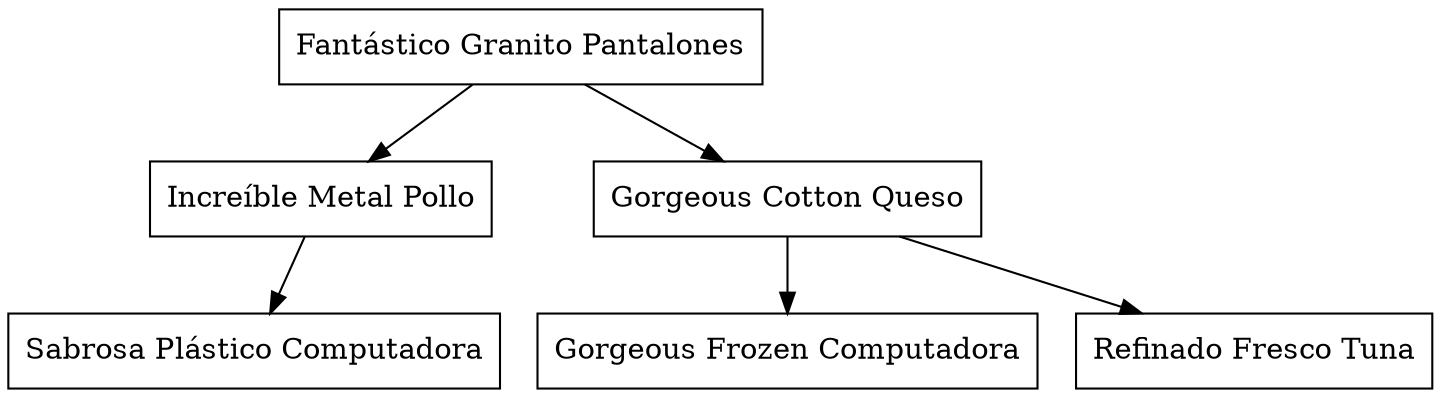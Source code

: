 digraph G{
node[shape="box" shape="record"]
nodo851[label="Fantástico Granito Pantalones"];
nodo850[label="Increíble Metal Pollo"];
nodo849[label="Sabrosa Plástico Computadora"];
nodo850->nodo849;
nodo851->nodo850;
nodo853[label="Gorgeous Cotton Queso"];
nodo852[label="Gorgeous Frozen Computadora"];
nodo853->nodo852;
nodo854[label="Refinado Fresco Tuna"];
nodo853->nodo854;
nodo851->nodo853;
}
